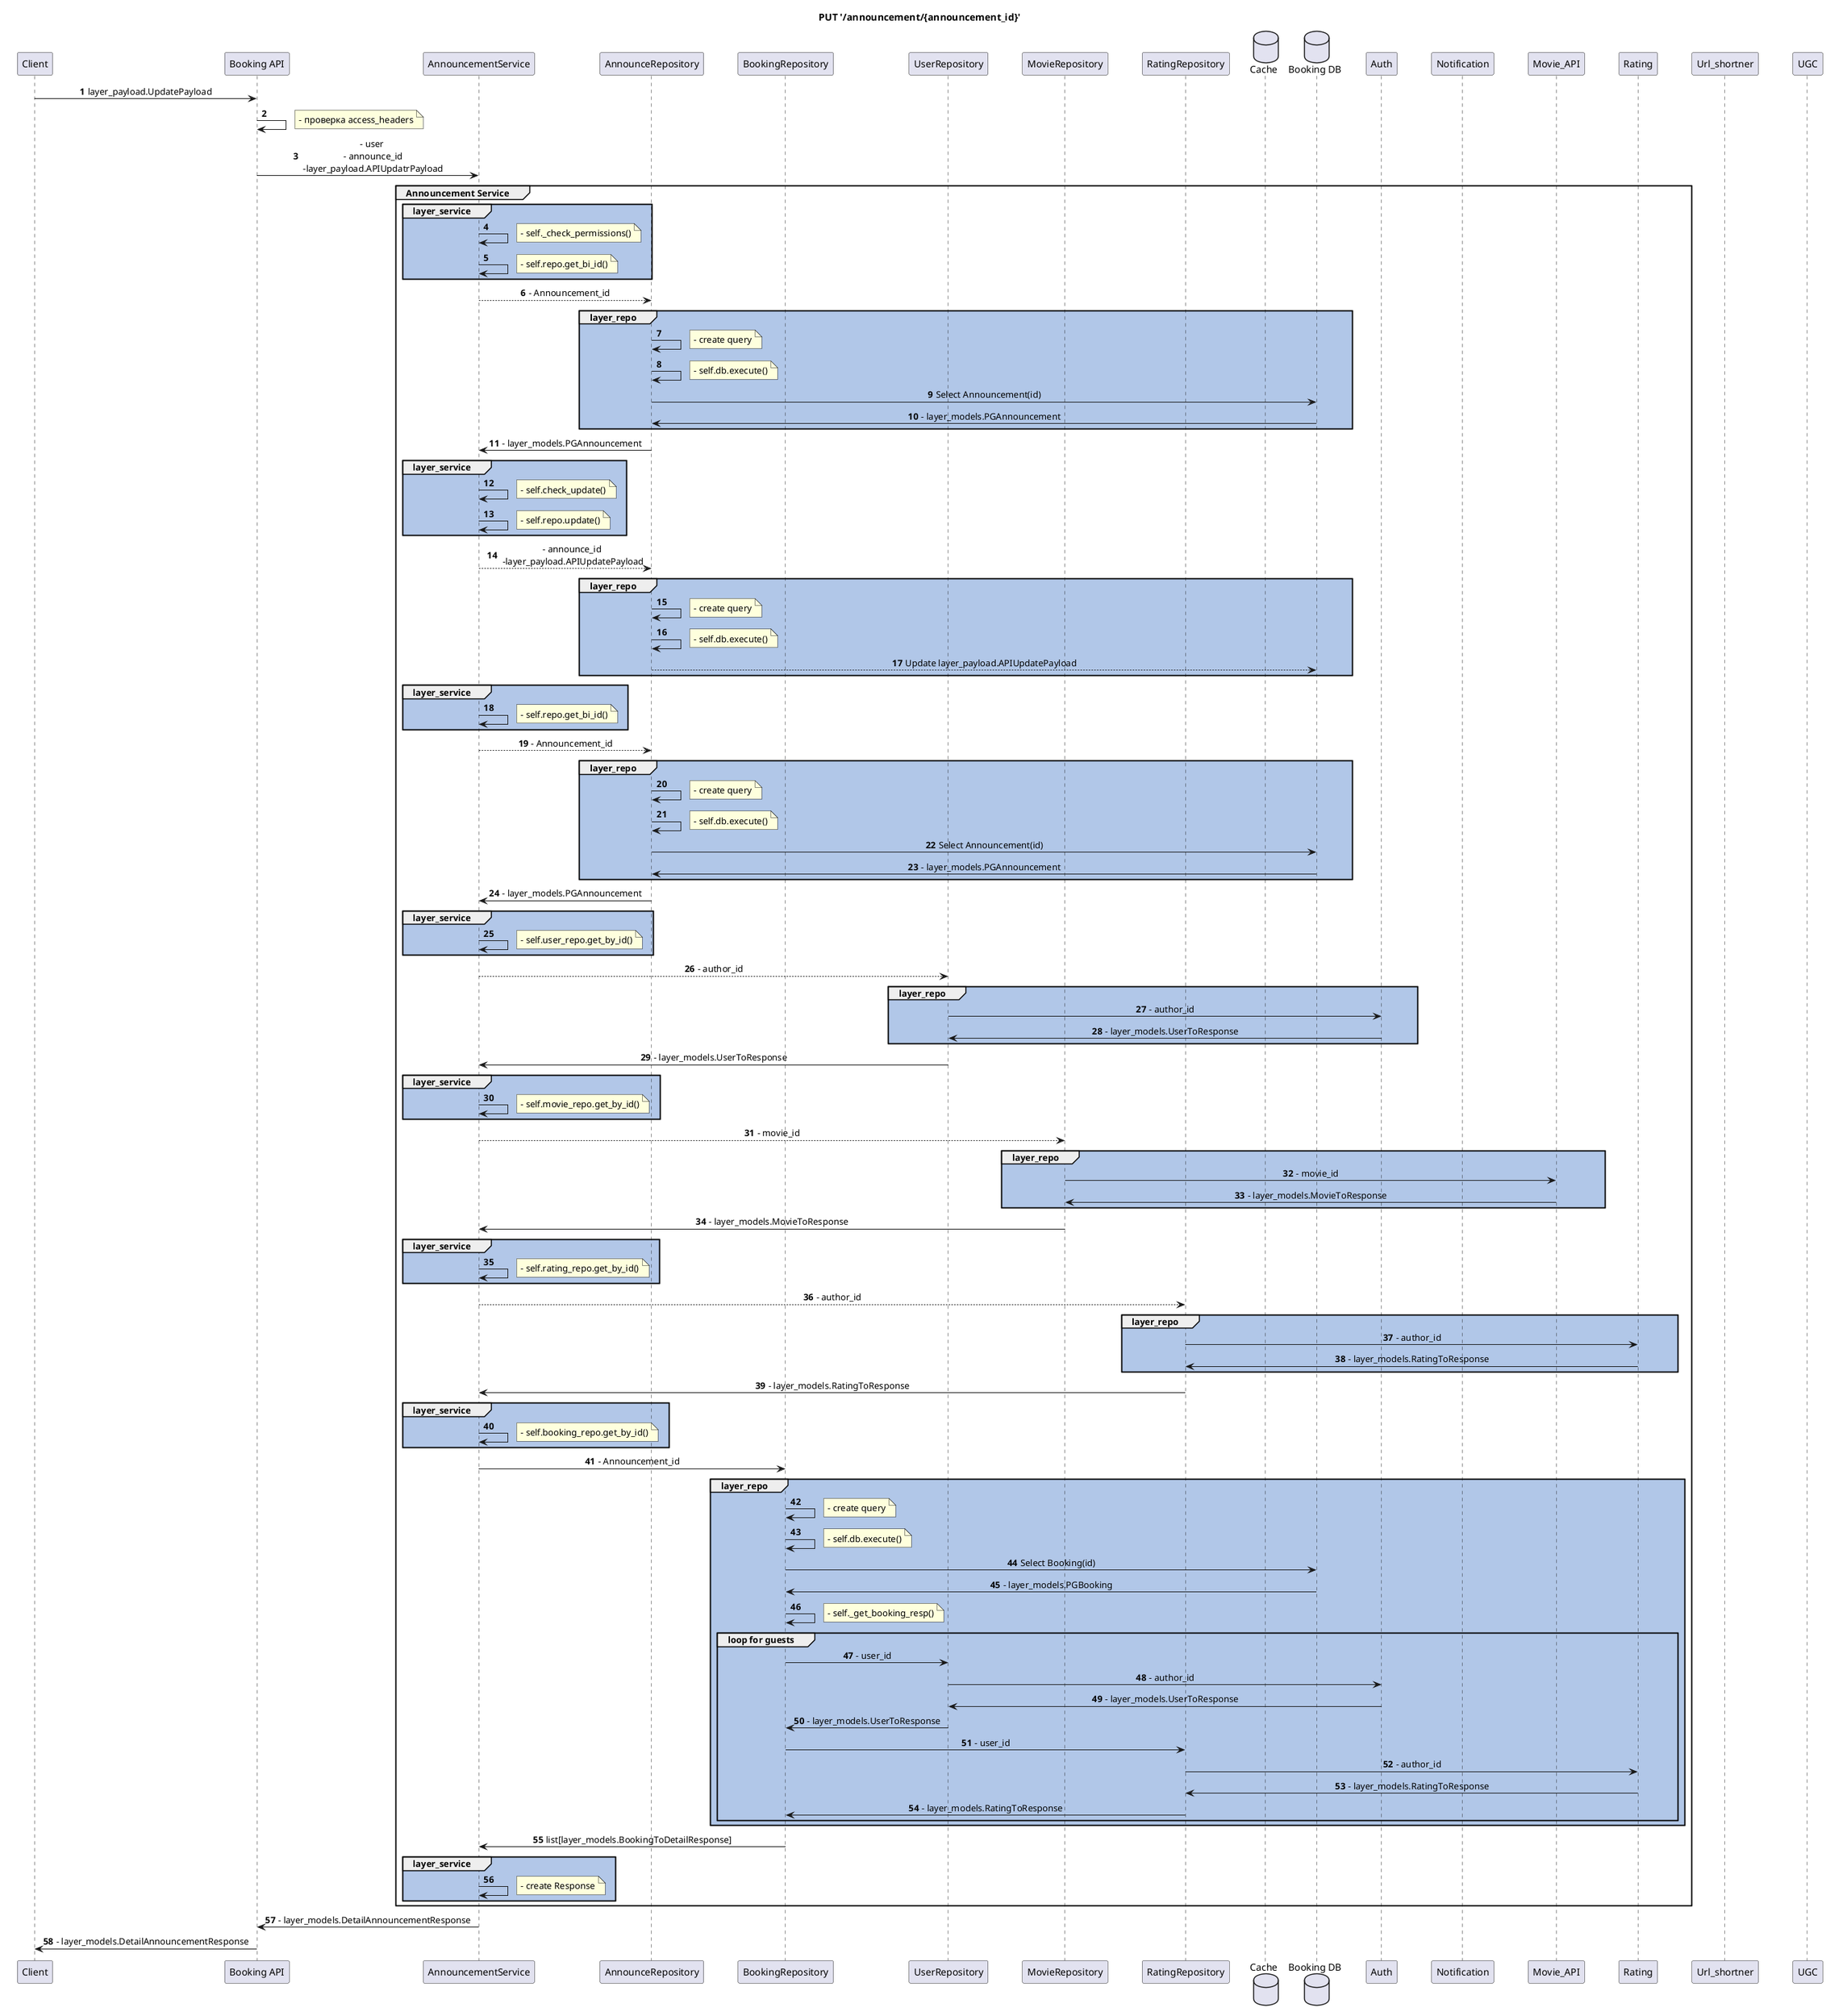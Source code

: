 @startuml layers
' !theme materia
autonumber
skinparam sequence {
    ParticipantPadding 20
    MessageAlign center
}

title PUT '/announcement/{announcement_id}'

participant Client as Client
participant "Booking API" as API
participant "AnnouncementService" as Service
participant "AnnounceRepository" as AnnounceRepo
participant "BookingRepository" as BookingRepo
participant "UserRepository" as UserRepo
participant "MovieRepository" as MovieRepo
participant "RatingRepository" as RatingRepo
database "Cache" as Cache_Service
database "Booking DB" as DB_Booking
participant DB_Booking
participant Auth
participant Notification
participant Movie_API
participant Rating
participant Url_shortner
participant UGC

Client -> API: layer_payload.UpdatePayload
API -> API:
note right
    - проверка access_headers
end note
API -> Service: - user\n - announce_id\n -layer_payload.APIUpdatrPayload

group Announcement Service

    group #B2C7E8 layer_service

        Service -> Service
        note right
            - self._check_permissions()
        end note

        Service -> Service
        note right
            - self.repo.get_bi_id()
        end note
        end group

        Service --> AnnounceRepo: - Announcement_id

        group #B1C7E8 layer_repo
            AnnounceRepo -> AnnounceRepo
            note right
                - create query
            end note

            AnnounceRepo -> AnnounceRepo
            note right
                - self.db.execute()
            end note

            AnnounceRepo -> DB_Booking: Select Announcement(id)
            DB_Booking -> AnnounceRepo: - layer_models.PGAnnouncement
            end group
            AnnounceRepo -> Service: - layer_models.PGAnnouncement

            group #B2C7E8 layer_service
                Service -> Service
                note right
                    - self.check_update()
                end note
                Service -> Service
                note right
                    - self.repo.update()
                end note
                end group

                Service --> AnnounceRepo: - announce_id\n -layer_payload.APIUpdatePayload
                group #B1C7E8 layer_repo

                    AnnounceRepo -> AnnounceRepo
                    note right
                        - create query
                    end note

                    AnnounceRepo -> AnnounceRepo
                    note right
                        - self.db.execute()
                    end note

                    AnnounceRepo --> DB_Booking: Update layer_payload.APIUpdatePayload
                    end group

                    group #B2C7E8 layer_service
                        Service -> Service
                        note right
                            - self.repo.get_bi_id()
                        end note
                        end group

                        Service --> AnnounceRepo: - Announcement_id

                        group #B1C7E8 layer_repo
                            AnnounceRepo -> AnnounceRepo
                            note right
                                - create query
                            end note

                            AnnounceRepo -> AnnounceRepo
                            note right
                                - self.db.execute()
                            end note

                            AnnounceRepo -> DB_Booking: Select Announcement(id)
                            DB_Booking -> AnnounceRepo: - layer_models.PGAnnouncement
                            end group
                            AnnounceRepo -> Service: - layer_models.PGAnnouncement
                            ' User
                            group #B2C7E8 layer_service
                                Service -> Service
                                note right
                                    - self.user_repo.get_by_id()
                                end note
                                end group

                                Service --> UserRepo: - author_id

                                group #B1C7E8 layer_repo
                                    UserRepo -> Auth: - author_id
                                    Auth -> UserRepo: - layer_models.UserToResponse
                                    end group

                                    UserRepo -> Service: - layer_models.UserToResponse

                                    group #B2C7E8 layer_service
                                        Service -> Service
                                        note right
                                            - self.movie_repo.get_by_id()
                                        end note
                                        end group

                                        Service --> MovieRepo: - movie_id

                                        group #B1C7E8 layer_repo
                                            MovieRepo -> Movie_API: - movie_id
                                            Movie_API -> MovieRepo: - layer_models.MovieToResponse
                                            end group
                                            MovieRepo -> Service: - layer_models.MovieToResponse

                                            group #B2C7E8 layer_service
                                                Service -> Service
                                                note right
                                                    - self.rating_repo.get_by_id()
                                                end note
                                                end group

                                                Service --> RatingRepo: - author_id

                                                group #B1C7E8 layer_repo
                                                    RatingRepo -> Rating: - author_id
                                                    Rating -> RatingRepo: - layer_models.RatingToResponse
                                                    end group



                                                    RatingRepo -> Service: - layer_models.RatingToResponse

                                                    group #B2C7E8 layer_service
                                                        Service -> Service
                                                        note right
                                                            - self.booking_repo.get_by_id()
                                                        end note
                                                        end group

                                                        Service -> BookingRepo: - Announcement_id

                                                        group #B1C7E8 layer_repo
                                                            BookingRepo -> BookingRepo
                                                            note right
                                                                - create query
                                                            end note

                                                            BookingRepo -> BookingRepo
                                                            note right
                                                                - self.db.execute()
                                                            end note

                                                            BookingRepo -> DB_Booking: Select Booking(id)
                                                            DB_Booking -> BookingRepo: - layer_models.PGBooking

                                                            BookingRepo -> BookingRepo
                                                            note right
                                                                - self._get_booking_resp()
                                                            end note

                                                            group loop for guests
                                                                BookingRepo -> UserRepo: - user_id
                                                                UserRepo -> Auth: - author_id
                                                                Auth -> UserRepo: - layer_models.UserToResponse
                                                                UserRepo -> BookingRepo: - layer_models.UserToResponse

                                                                BookingRepo -> RatingRepo: - user_id
                                                                RatingRepo -> Rating: - author_id
                                                                Rating -> RatingRepo: - layer_models.RatingToResponse
                                                                RatingRepo -> BookingRepo: - layer_models.RatingToResponse
                                                                end group
                                                                end group

                                                                BookingRepo -> Service: list[layer_models.BookingToDetailResponse]

                                                                group #B2C7E8 layer_service
                                                                    Service -> Service
                                                                    note right
                                                                        - create Response
                                                                    end note

                                                                    end group
                                                                    end group

                                                                    Service -> API: - layer_models.DetailAnnouncementResponse

                                                                    API -> Client: - layer_models.DetailAnnouncementResponse
                                                                    @enduml